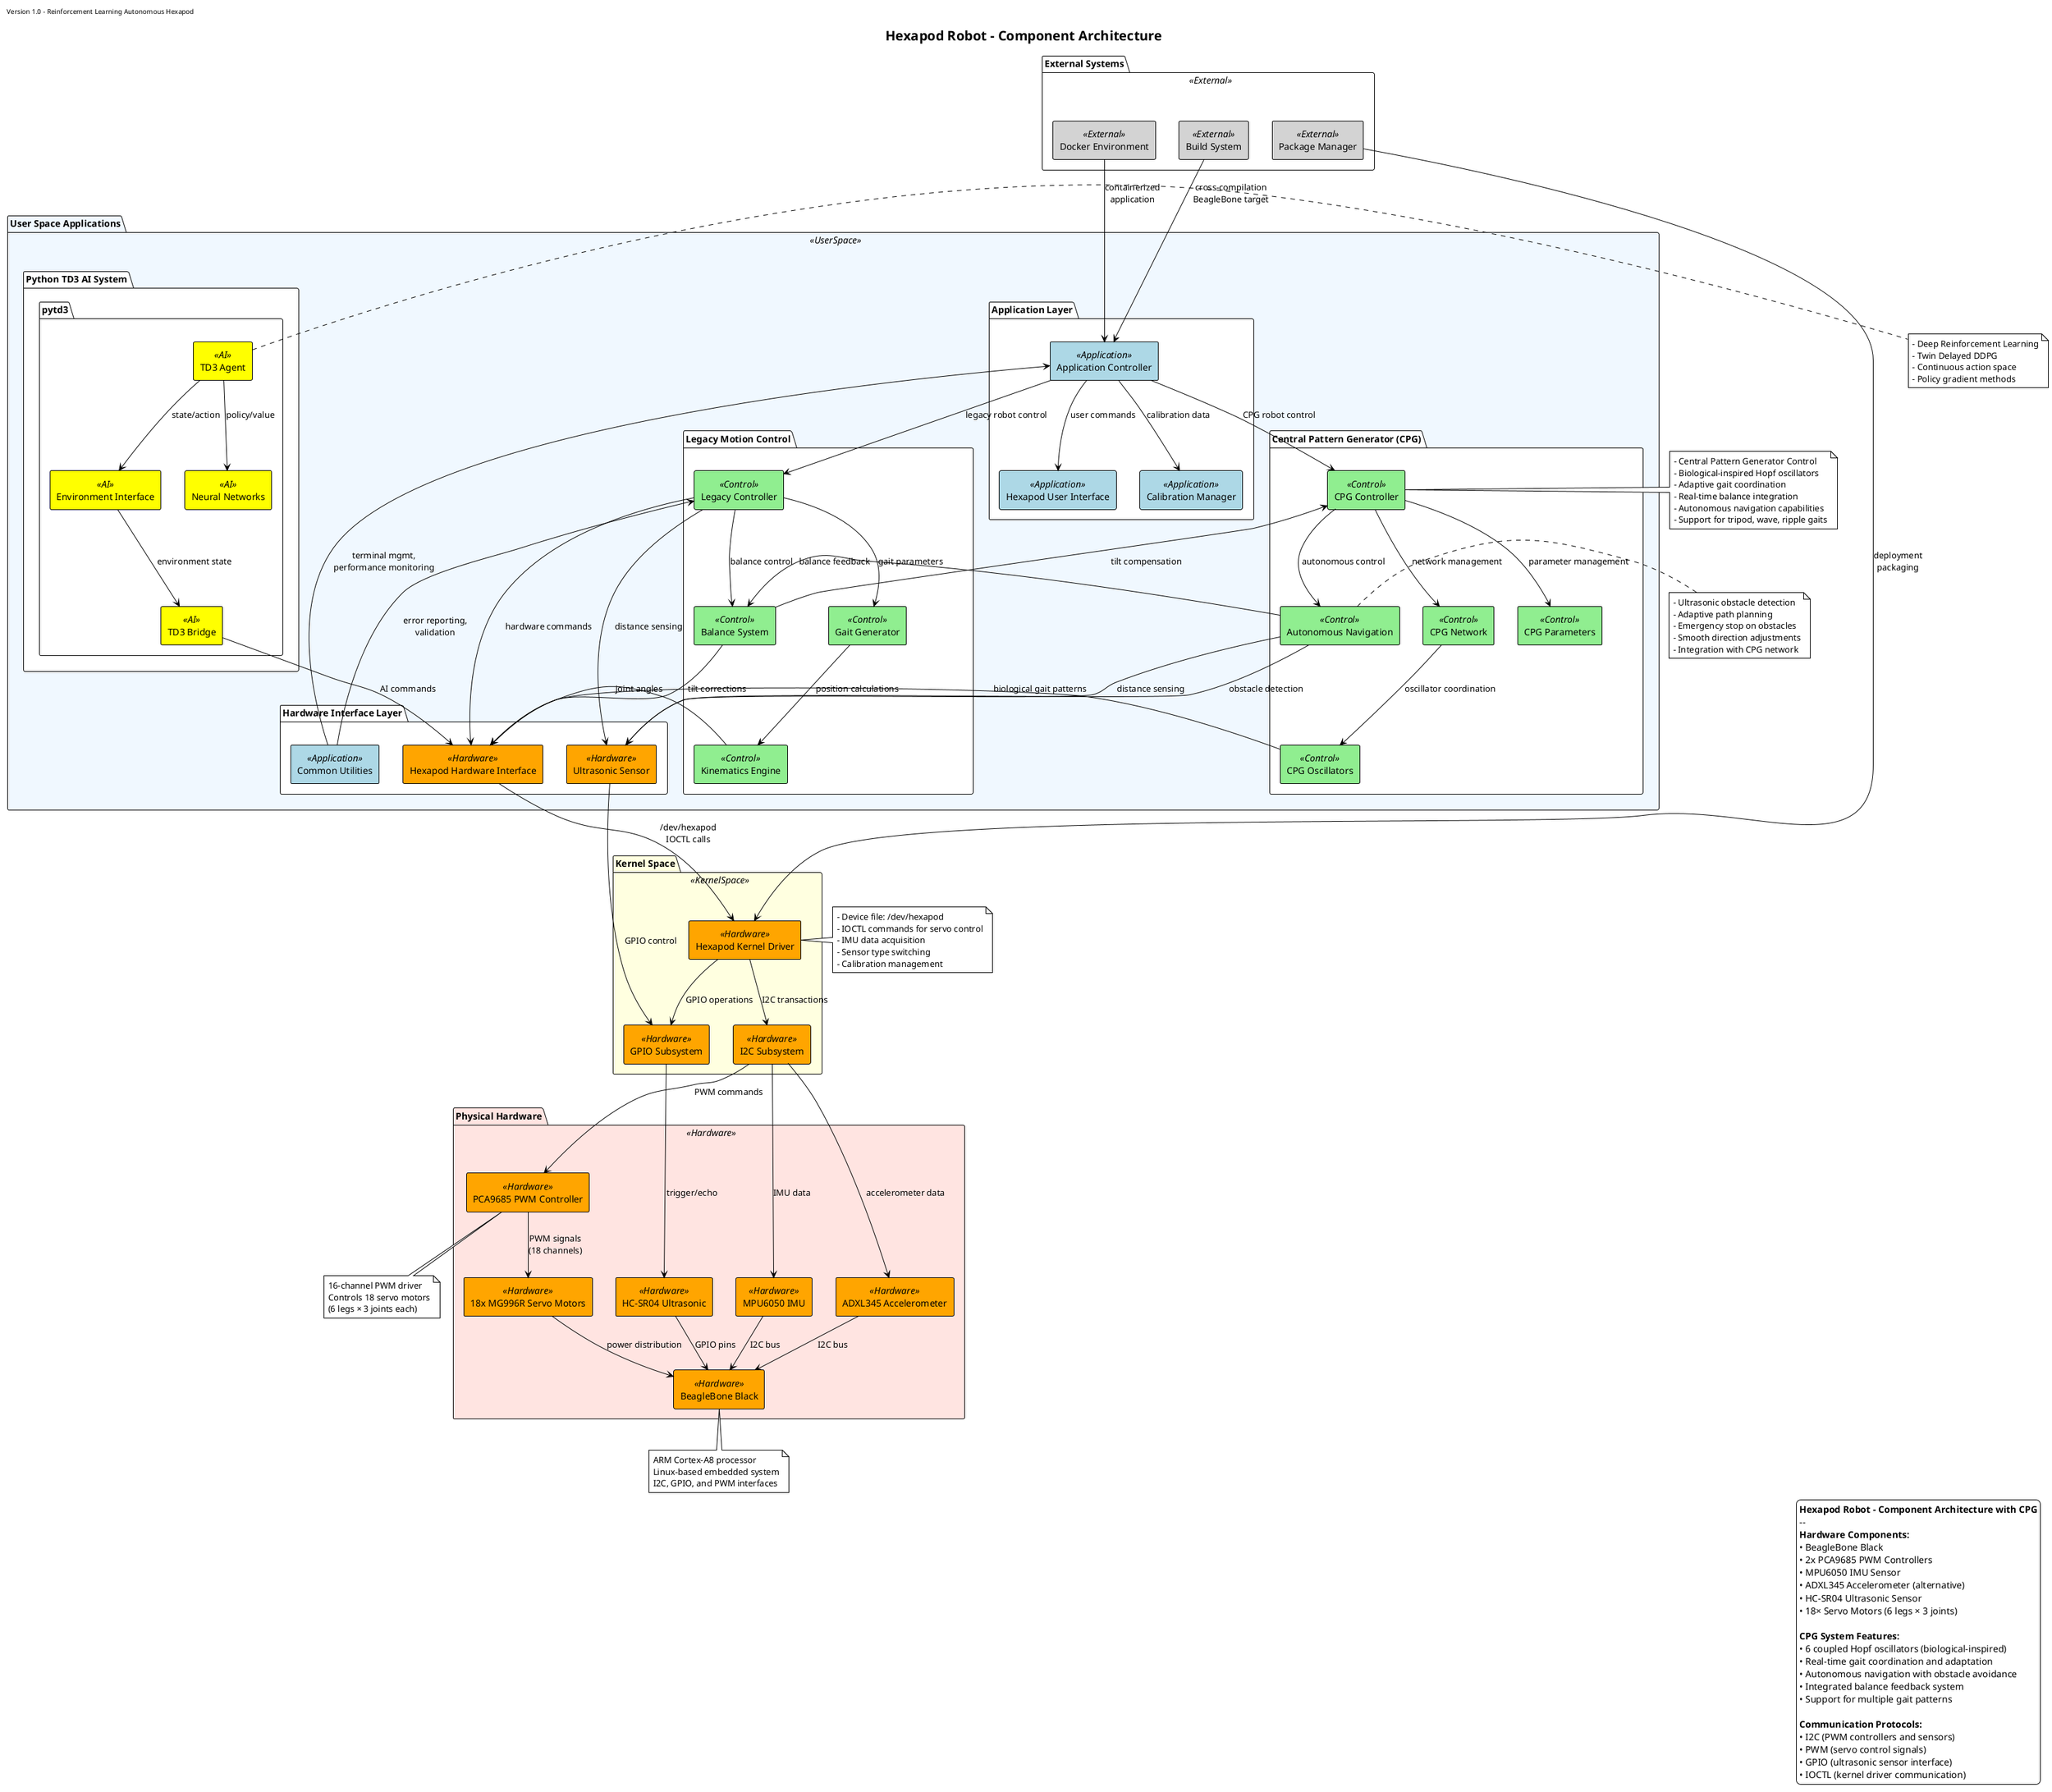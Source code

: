 /'
 * Hexapod Project - A Reinforcement Learning-based Autonomous Hexapod
 * Copyright (C) 2025  Nguyen Trong Phuc
 *
 * This program is free software; you can redistribute it and/or modify
 * it under the terms of the GNU General Public License as published by
 * the Free Software Foundation; either version 2 of the License, or
 * (at your option) any later version.
 *
 * This program is distributed in the hope that it will be useful,
 * but WITHOUT ANY WARRANTY; without even the implied warranty of
 * MERCHANTABILITY or FITNESS FOR A PARTICULAR PURPOSE.  See the
 * GNU General Public License for more details.
 *
 * You should have received a copy of the GNU General Public License
 * along with this program; if not, write to the Free Software Foundation,
 * Inc., 51 Franklin Street, Fifth Floor, Boston, MA 02110-1301 USA.
 '/

@startuml component
!theme plain

title <font size=20><b>Hexapod Robot - Component Architecture</b></font>
left header Version 1.0 - Reinforcement Learning Autonomous Hexapod
right header BeagleBone Black Platform

skinparam {
    componentStyle rectangle
    backgroundColor White
}

skinparam component {
    BackgroundColor<<Application>> LightBlue
    BackgroundColor<<Control>> LightGreen
    BackgroundColor<<Hardware>> Orange
    BackgroundColor<<AI>> Yellow
    BackgroundColor<<External>> LightGray
}

skinparam package {
    BackgroundColor<<UserSpace>> AliceBlue
    BackgroundColor<<KernelSpace>> LightYellow
    BackgroundColor<<Hardware>> MistyRose
}

package "User Space Applications" <<UserSpace>> {
    
    package "Application Layer" {
        component [Application Controller] <<Application>> as AppCtrl
        component [Hexapod User Interface] <<Application>> as UI
        component [Calibration Manager] <<Application>> as CalMgr
    }
    
    package "Central Pattern Generator (CPG)" {
        component [CPG Controller] <<Control>> as CPGCtrl
        component [CPG Network] <<Control>> as CPGNet
        component [CPG Oscillators] <<Control>> as CPGOsc
        component [CPG Parameters] <<Control>> as CPGParams
        component [Autonomous Navigation] <<Control>> as AutoNav
    }
    
    package "Legacy Motion Control" {
        component [Legacy Controller] <<Control>> as Ctrl
        component [Gait Generator] <<Control>> as GaitGen
        component [Kinematics Engine] <<Control>> as KinematicsEng
        component [Balance System] <<Control>> as BalSys
    }
    
    package "Hardware Interface Layer" {
        component [Hexapod Hardware Interface] <<Hardware>> as HexHW
        component [Ultrasonic Sensor] <<Hardware>> as USSensor
        component [Common Utilities] <<Application>> as CommonUtil
    }
    
    package "Python TD3 AI System" {
        package "pytd3" {
            component [TD3 Agent] <<AI>> as TD3Agent
            component [Environment Interface] <<AI>> as EnvInterface
            component [Neural Networks] <<AI>> as NeuralNets
            component [TD3 Bridge] <<AI>> as TD3Bridge
        }
    }
}

package "Kernel Space" <<KernelSpace>> {
    component [Hexapod Kernel Driver] <<Hardware>> as KernelDriver
    component [I2C Subsystem] <<Hardware>> as I2C
    component [GPIO Subsystem] <<Hardware>> as GPIO
}

package "Physical Hardware" <<Hardware>> {
    component [BeagleBone Black] <<Hardware>> as BBB
    component [PCA9685 PWM Controller] <<Hardware>> as PCA9685
    component [MPU6050 IMU] <<Hardware>> as MPU6050
    component [ADXL345 Accelerometer] <<Hardware>> as ADXL345
    component [HC-SR04 Ultrasonic] <<Hardware>> as HCSR04
    component [18x MG996R Servo Motors] <<Hardware>> as Servos
}

package "External Systems" <<External>> {
    component [Docker Environment] <<External>> as Docker
    component [Build System] <<External>> as BuildSys
    component [Package Manager] <<External>> as PkgMgr
}

' Application Layer Connections
AppCtrl --> UI : "user commands"
AppCtrl --> CPGCtrl : "CPG robot control"
AppCtrl --> Ctrl : "legacy robot control"
AppCtrl --> CalMgr : "calibration data"

' CPG Control Layer Connections
CPGCtrl --> CPGNet : "network management"
CPGNet --> CPGOsc : "oscillator coordination"
CPGCtrl --> CPGParams : "parameter management"
CPGOsc --> HexHW : "biological gait patterns"
CPGCtrl --> AutoNav : "autonomous control"
AutoNav --> USSensor : "obstacle detection"
AutoNav --> BalSys : "balance feedback"
BalSys --> CPGCtrl : "tilt compensation"

' Legacy Control Layer Connections
Ctrl --> GaitGen : "gait parameters"
Ctrl --> BalSys : "balance control"
Ctrl --> HexHW : "hardware commands"
GaitGen --> KinematicsEng : "position calculations"
KinematicsEng --> HexHW : "joint angles"
BalSys --> HexHW : "tilt corrections"

' Hardware Interface Connections
HexHW --> KernelDriver : "/dev/hexapod\nIOCTL calls"
USSensor --> GPIO : "GPIO control"
AutoNav --> USSensor : "distance sensing"
Ctrl --> USSensor : "distance sensing"

' AI System Connections
TD3Agent --> EnvInterface : "state/action"
TD3Agent --> NeuralNets : "policy/value"
TD3Bridge --> HexHW : "AI commands"
EnvInterface --> TD3Bridge : "environment state"

' Kernel Connections
KernelDriver --> I2C : "I2C transactions"
KernelDriver --> GPIO : "GPIO operations"
I2C --> PCA9685 : "PWM commands"
I2C --> MPU6050 : "IMU data"
I2C --> ADXL345 : "accelerometer data"
GPIO --> HCSR04 : "trigger/echo"

' Hardware Connections
PCA9685 --> Servos : "PWM signals\n(18 channels)"
MPU6050 --> BBB : "I2C bus"
ADXL345 --> BBB : "I2C bus"
HCSR04 --> BBB : "GPIO pins"
Servos --> BBB : "power distribution"

' External System Connections
Docker --> AppCtrl : "containerized\napplication"
BuildSys --> AppCtrl : "cross-compilation\nBeagleBone target"
PkgMgr --> KernelDriver : "deployment\npackaging"

' Common Utilities Connections
CommonUtil --> AppCtrl : "terminal mgmt,\nperformance monitoring"
CommonUtil --> Ctrl : "error reporting,\nvalidation"

' Notes for key components
note right of CPGCtrl
  - Central Pattern Generator Control
  - Biological-inspired Hopf oscillators  
  - Adaptive gait coordination
  - Real-time balance integration
  - Autonomous navigation capabilities
  - Support for tripod, wave, ripple gaits
end note

note right of AutoNav
  - Ultrasonic obstacle detection
  - Adaptive path planning
  - Emergency stop on obstacles
  - Smooth direction adjustments
  - Integration with CPG network
end note

note right of KernelDriver
  - Device file: /dev/hexapod
  - IOCTL commands for servo control
  - IMU data acquisition
  - Sensor type switching
  - Calibration management
end note

note right of TD3Agent
  - Deep Reinforcement Learning
  - Twin Delayed DDPG
  - Continuous action space
  - Policy gradient methods
end note

note bottom of PCA9685
  16-channel PWM driver
  Controls 18 servo motors
  (6 legs × 3 joints each)
end note

note bottom of BBB
  ARM Cortex-A8 processor
  Linux-based embedded system
  I2C, GPIO, and PWM interfaces
end note

legend right
  <b>Hexapod Robot - Component Architecture with CPG</b>
  --
  <b>Hardware Components:</b>
  • BeagleBone Black
  • 2x PCA9685 PWM Controllers
  • MPU6050 IMU Sensor
  • ADXL345 Accelerometer (alternative)
  • HC-SR04 Ultrasonic Sensor
  • 18× Servo Motors (6 legs × 3 joints)

  <b>CPG System Features:</b>
  • 6 coupled Hopf oscillators (biological-inspired)
  • Real-time gait coordination and adaptation
  • Autonomous navigation with obstacle avoidance
  • Integrated balance feedback system
  • Support for multiple gait patterns

  <b>Communication Protocols:</b>
  • I2C (PWM controllers and sensors)
  • PWM (servo control signals)
  • GPIO (ultrasonic sensor interface)
  • IOCTL (kernel driver communication)
endlegend

@enduml